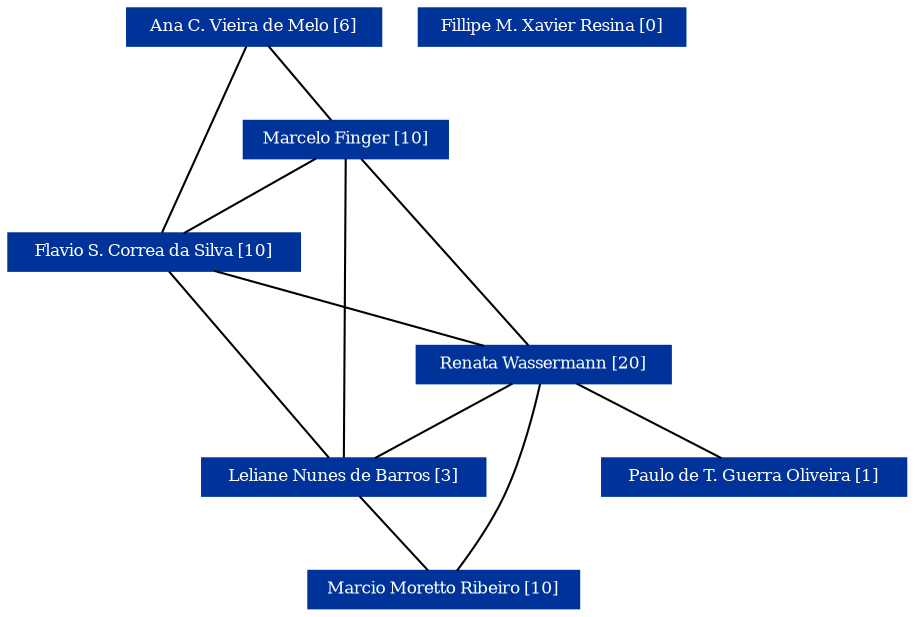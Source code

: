 strict graph grafo1 {
	graph [bb="0,0,354,288", id=grafo1, overlap=False];
	node [label="\N", fontsize=8, shape=rectangle, style=filled];
	0 [label="Ana C. Vieira de Melo [6]", URL="http://lattes.cnpq.br/1225623517319669", color="#003399", fontcolor="#FFFFFF", height="0.25", pos="147,279", width="1.6944"];
	2 [label="Flavio S. Correa da Silva [10]", URL="http://lattes.cnpq.br/8571722708574643", color="#003399", fontcolor="#FFFFFF", height="0.25", pos="148,171", width="1.9444"];
	1 [label="Marcelo Finger [10]", URL="http://lattes.cnpq.br/0620986273710878", color="#003399", fontcolor="#FFFFFF", height="0.25", pos="186,225", width="1.3611"];
	4 [label="Leliane Nunes de Barros [3]", URL="http://lattes.cnpq.br/0348490713417429", color="#003399", fontcolor="#FFFFFF", height="0.25", pos="68,63", width="1.8889"];
	3 [label="Renata Wassermann [20]", URL="http://lattes.cnpq.br/8548608291351316", color="#003399", fontcolor="#FFFFFF", height="0.25", pos="227,117", width="1.6944"];
	6 [label="Paulo de T. Guerra Oliveira [1]", URL="http://lattes.cnpq.br/5228033768526863", color="#003399", fontcolor="#FFFFFF", height="0.25", pos="227,63", width="2.0278"];
	7 [label="Marcio Moretto Ribeiro [10]", URL="http://lattes.cnpq.br/2153927915438535", color="#003399", fontcolor="#FFFFFF", height="0.25", pos="198,9", width="1.8056"];
	5 [label="Fillipe M. Xavier Resina [0]", URL="http://lattes.cnpq.br/5276187175614211", color="#003399", fontcolor="#FFFFFF", height="0.25", pos="290,279", width="1.7778"];
	0 -- 2 [pos="141.13,269.73 134.13,257.56 123.87,235.44 128,216 130.77,202.95 137.59,189.1 142.5,180.26"];
	0 -- 1 [pos="153.79,269.59 160.95,259.68 172.16,244.17 179.28,234.3"];
	1 -- 2 [pos="179.38,215.59 172.41,205.68 161.49,190.17 154.54,180.3"];
	1 -- 4 [pos="150.22,215.99 119.47,207.43 78.608,193.86 69,180 45.741,146.44 58.39,93.454 64.898,72.234"];
	1 -- 3 [pos="198.32,215.85 208.18,207.69 221.28,194.78 227,180 233.95,162.05 231.34,139 229.04,126.35"];
	2 -- 4 [pos="141.18,161.79 126.06,141.39 89.902,92.567 74.803,72.185"];
	2 -- 3 [pos="161.4,161.84 176.02,151.85 199.26,135.96 213.8,126.03"];
	3 -- 6 [pos="227,107.59 227,97.683 227,82.169 227,72.298"];
	3 -- 4 [pos="200.39,107.96 171.04,97.994 124.08,82.048 94.7,72.068"];
	3 -- 7 [pos="257.26,108 286.94,97.522 325.5,78.493 309,54 296.45,35.374 274.74,24.455 253.82,18.055"];
	4 -- 7 [pos="89.759,53.962 113.76,43.994 152.14,28.048 176.17,18.068"];
}
